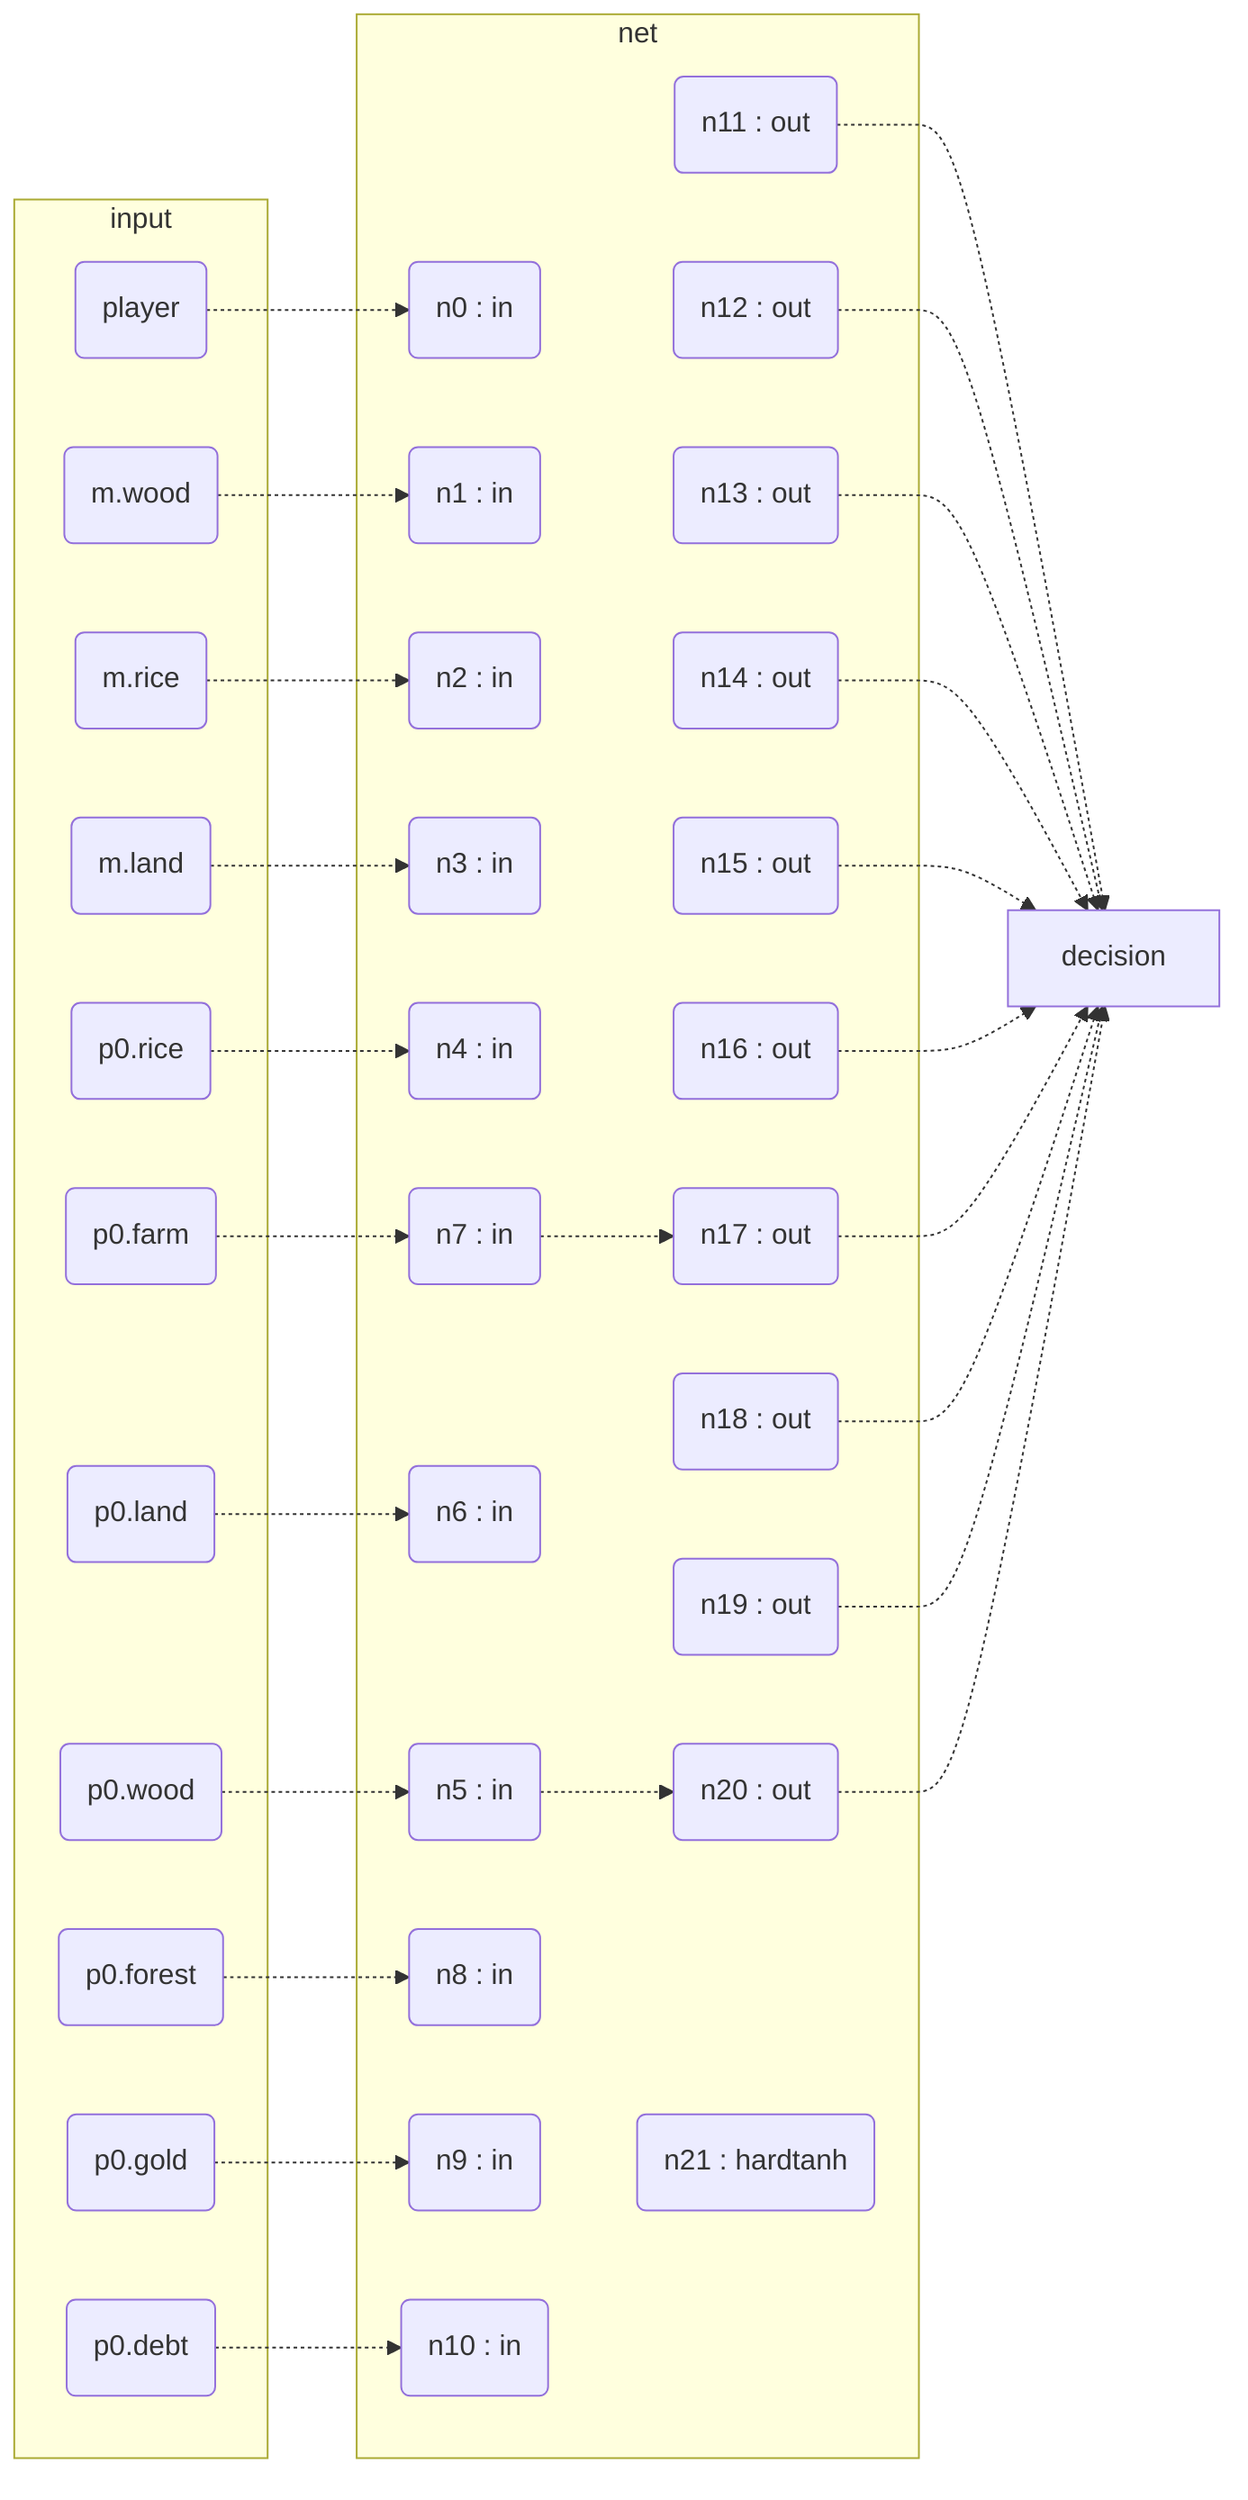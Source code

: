 flowchart LR
subgraph input
i0(player)
i1(m.wood)
i2(m.rice)
i3(m.land)
i4(p0.rice)
i5(p0.wood)
i6(p0.land)
i7(p0.farm)
i8(p0.forest)
i9(p0.gold)
i10(p0.debt)
end
subgraph net
i0 -.-> n0 
n0(n0 : in)
i1 -.-> n1 
n1(n1 : in)
i2 -.-> n2 
n2(n2 : in)
i3 -.-> n3 
n3(n3 : in)
i4 -.-> n4 
n4(n4 : in)
i5 -.-> n5 
n5(n5 : in)
i6 -.-> n6 
n6(n6 : in)
i7 -.-> n7 
n7(n7 : in)
i8 -.-> n8 
n8(n8 : in)
i9 -.-> n9 
n9(n9 : in)
i10 -.-> n10 
n10(n10 : in)
n11(n11 : out)
n12(n12 : out)
n13(n13 : out)
n14(n14 : out)
n15(n15 : out)
n16(n16 : out)
n7 -.-> n17 
n17(n17 : out)
n18(n18 : out)
n19(n19 : out)
n5 -.-> n20 
n20(n20 : out)
n21(n21 : hardtanh)
end
n11 -.-> decision
n12 -.-> decision
n13 -.-> decision
n14 -.-> decision
n15 -.-> decision
n16 -.-> decision
n17 -.-> decision
n18 -.-> decision
n19 -.-> decision
n20 -.-> decision